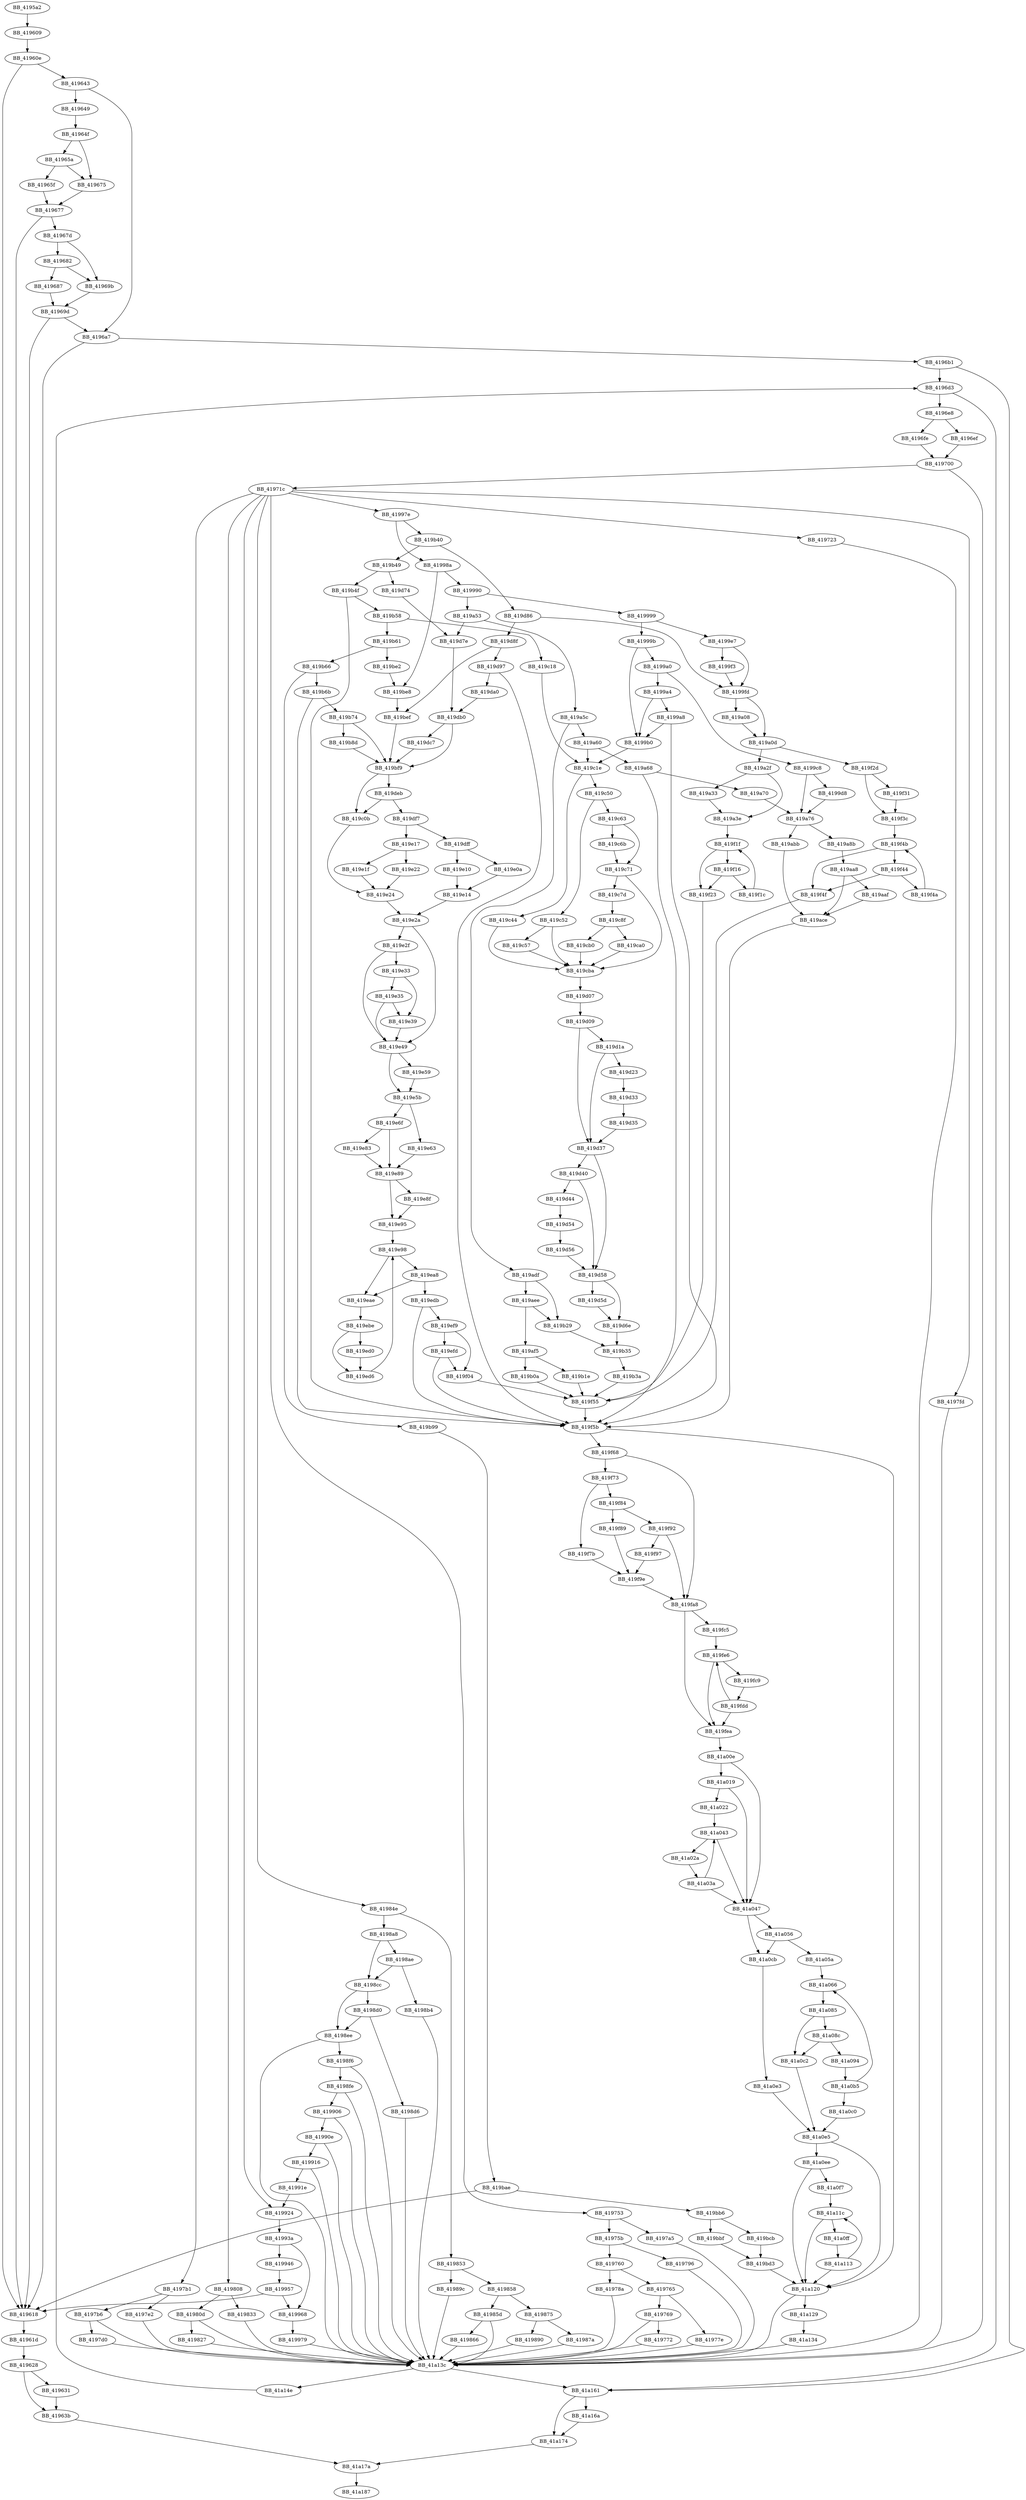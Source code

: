 DiGraph __output_l{
BB_4195a2->BB_419609
BB_419609->BB_41960e
BB_41960e->BB_419618
BB_41960e->BB_419643
BB_419618->BB_41961d
BB_41961d->BB_419628
BB_419628->BB_419631
BB_419628->BB_41963b
BB_419631->BB_41963b
BB_41963b->BB_41a17a
BB_419643->BB_419649
BB_419643->BB_4196a7
BB_419649->BB_41964f
BB_41964f->BB_41965a
BB_41964f->BB_419675
BB_41965a->BB_41965f
BB_41965a->BB_419675
BB_41965f->BB_419677
BB_419675->BB_419677
BB_419677->BB_419618
BB_419677->BB_41967d
BB_41967d->BB_419682
BB_41967d->BB_41969b
BB_419682->BB_419687
BB_419682->BB_41969b
BB_419687->BB_41969d
BB_41969b->BB_41969d
BB_41969d->BB_419618
BB_41969d->BB_4196a7
BB_4196a7->BB_419618
BB_4196a7->BB_4196b1
BB_4196b1->BB_4196d3
BB_4196b1->BB_41a161
BB_4196d3->BB_4196e8
BB_4196d3->BB_41a161
BB_4196e8->BB_4196ef
BB_4196e8->BB_4196fe
BB_4196ef->BB_419700
BB_4196fe->BB_419700
BB_419700->BB_41971c
BB_419700->BB_41a13c
BB_41971c->BB_419723
BB_41971c->BB_419753
BB_41971c->BB_4197b1
BB_41971c->BB_4197fd
BB_41971c->BB_419808
BB_41971c->BB_41984e
BB_41971c->BB_419924
BB_41971c->BB_41997e
BB_419723->BB_41a13c
BB_419753->BB_41975b
BB_419753->BB_4197a5
BB_41975b->BB_419760
BB_41975b->BB_419796
BB_419760->BB_419765
BB_419760->BB_41978a
BB_419765->BB_419769
BB_419765->BB_41977e
BB_419769->BB_419772
BB_419769->BB_41a13c
BB_419772->BB_41a13c
BB_41977e->BB_41a13c
BB_41978a->BB_41a13c
BB_419796->BB_41a13c
BB_4197a5->BB_41a13c
BB_4197b1->BB_4197b6
BB_4197b1->BB_4197e2
BB_4197b6->BB_4197d0
BB_4197b6->BB_41a13c
BB_4197d0->BB_41a13c
BB_4197e2->BB_41a13c
BB_4197fd->BB_41a13c
BB_419808->BB_41980d
BB_419808->BB_419833
BB_41980d->BB_419827
BB_41980d->BB_41a13c
BB_419827->BB_41a13c
BB_419833->BB_41a13c
BB_41984e->BB_419853
BB_41984e->BB_4198a8
BB_419853->BB_419858
BB_419853->BB_41989c
BB_419858->BB_41985d
BB_419858->BB_419875
BB_41985d->BB_419866
BB_41985d->BB_41a13c
BB_419866->BB_41a13c
BB_419875->BB_41987a
BB_419875->BB_419890
BB_41987a->BB_41a13c
BB_419890->BB_41a13c
BB_41989c->BB_41a13c
BB_4198a8->BB_4198ae
BB_4198a8->BB_4198cc
BB_4198ae->BB_4198b4
BB_4198ae->BB_4198cc
BB_4198b4->BB_41a13c
BB_4198cc->BB_4198d0
BB_4198cc->BB_4198ee
BB_4198d0->BB_4198d6
BB_4198d0->BB_4198ee
BB_4198d6->BB_41a13c
BB_4198ee->BB_4198f6
BB_4198ee->BB_41a13c
BB_4198f6->BB_4198fe
BB_4198f6->BB_41a13c
BB_4198fe->BB_419906
BB_4198fe->BB_41a13c
BB_419906->BB_41990e
BB_419906->BB_41a13c
BB_41990e->BB_419916
BB_41990e->BB_41a13c
BB_419916->BB_41991e
BB_419916->BB_41a13c
BB_41991e->BB_419924
BB_419924->BB_41993a
BB_41993a->BB_419946
BB_41993a->BB_419968
BB_419946->BB_419957
BB_419957->BB_419618
BB_419957->BB_419968
BB_419968->BB_419979
BB_419979->BB_41a13c
BB_41997e->BB_41998a
BB_41997e->BB_419b40
BB_41998a->BB_419990
BB_41998a->BB_419be8
BB_419990->BB_419999
BB_419990->BB_419a53
BB_419999->BB_41999b
BB_419999->BB_4199e7
BB_41999b->BB_4199a0
BB_41999b->BB_4199b0
BB_4199a0->BB_4199a4
BB_4199a0->BB_4199c8
BB_4199a4->BB_4199a8
BB_4199a4->BB_4199b0
BB_4199a8->BB_4199b0
BB_4199a8->BB_419f5b
BB_4199b0->BB_419c1e
BB_4199c8->BB_4199d8
BB_4199c8->BB_419a76
BB_4199d8->BB_419a76
BB_4199e7->BB_4199f3
BB_4199e7->BB_4199fd
BB_4199f3->BB_4199fd
BB_4199fd->BB_419a08
BB_4199fd->BB_419a0d
BB_419a08->BB_419a0d
BB_419a0d->BB_419a2f
BB_419a0d->BB_419f2d
BB_419a2f->BB_419a33
BB_419a2f->BB_419a3e
BB_419a33->BB_419a3e
BB_419a3e->BB_419f1f
BB_419a53->BB_419a5c
BB_419a53->BB_419d7e
BB_419a5c->BB_419a60
BB_419a5c->BB_419adf
BB_419a60->BB_419a68
BB_419a60->BB_419c1e
BB_419a68->BB_419a70
BB_419a68->BB_419f5b
BB_419a70->BB_419a76
BB_419a76->BB_419a8b
BB_419a76->BB_419abb
BB_419a8b->BB_419aa8
BB_419aa8->BB_419aaf
BB_419aa8->BB_419ace
BB_419aaf->BB_419ace
BB_419abb->BB_419ace
BB_419ace->BB_419f5b
BB_419adf->BB_419aee
BB_419adf->BB_419b29
BB_419aee->BB_419af5
BB_419aee->BB_419b29
BB_419af5->BB_419b0a
BB_419af5->BB_419b1e
BB_419b0a->BB_419f55
BB_419b1e->BB_419f55
BB_419b29->BB_419b35
BB_419b35->BB_419b3a
BB_419b3a->BB_419f55
BB_419b40->BB_419b49
BB_419b40->BB_419d86
BB_419b49->BB_419b4f
BB_419b49->BB_419d74
BB_419b4f->BB_419b58
BB_419b4f->BB_419f5b
BB_419b58->BB_419b61
BB_419b58->BB_419c18
BB_419b61->BB_419b66
BB_419b61->BB_419be2
BB_419b66->BB_419b6b
BB_419b66->BB_419b99
BB_419b6b->BB_419b74
BB_419b6b->BB_419f5b
BB_419b74->BB_419b8d
BB_419b74->BB_419bf9
BB_419b8d->BB_419bf9
BB_419b99->BB_419bae
BB_419bae->BB_419618
BB_419bae->BB_419bb6
BB_419bb6->BB_419bbf
BB_419bb6->BB_419bcb
BB_419bbf->BB_419bd3
BB_419bcb->BB_419bd3
BB_419bd3->BB_41a120
BB_419be2->BB_419be8
BB_419be8->BB_419bef
BB_419bef->BB_419bf9
BB_419bf9->BB_419c0b
BB_419bf9->BB_419deb
BB_419c0b->BB_419e24
BB_419c18->BB_419c1e
BB_419c1e->BB_419c44
BB_419c1e->BB_419c50
BB_419c44->BB_419cba
BB_419c50->BB_419c52
BB_419c50->BB_419c63
BB_419c52->BB_419c57
BB_419c52->BB_419cba
BB_419c57->BB_419cba
BB_419c63->BB_419c6b
BB_419c63->BB_419c71
BB_419c6b->BB_419c71
BB_419c71->BB_419c7d
BB_419c71->BB_419cba
BB_419c7d->BB_419c8f
BB_419c8f->BB_419ca0
BB_419c8f->BB_419cb0
BB_419ca0->BB_419cba
BB_419cb0->BB_419cba
BB_419cba->BB_419d07
BB_419d07->BB_419d09
BB_419d09->BB_419d1a
BB_419d09->BB_419d37
BB_419d1a->BB_419d23
BB_419d1a->BB_419d37
BB_419d23->BB_419d33
BB_419d33->BB_419d35
BB_419d35->BB_419d37
BB_419d37->BB_419d40
BB_419d37->BB_419d58
BB_419d40->BB_419d44
BB_419d40->BB_419d58
BB_419d44->BB_419d54
BB_419d54->BB_419d56
BB_419d56->BB_419d58
BB_419d58->BB_419d5d
BB_419d58->BB_419d6e
BB_419d5d->BB_419d6e
BB_419d6e->BB_419b35
BB_419d74->BB_419d7e
BB_419d7e->BB_419db0
BB_419d86->BB_4199fd
BB_419d86->BB_419d8f
BB_419d8f->BB_419bef
BB_419d8f->BB_419d97
BB_419d97->BB_419da0
BB_419d97->BB_419f5b
BB_419da0->BB_419db0
BB_419db0->BB_419bf9
BB_419db0->BB_419dc7
BB_419dc7->BB_419bf9
BB_419deb->BB_419c0b
BB_419deb->BB_419df7
BB_419df7->BB_419dff
BB_419df7->BB_419e17
BB_419dff->BB_419e0a
BB_419dff->BB_419e10
BB_419e0a->BB_419e14
BB_419e10->BB_419e14
BB_419e14->BB_419e2a
BB_419e17->BB_419e1f
BB_419e17->BB_419e22
BB_419e1f->BB_419e24
BB_419e22->BB_419e24
BB_419e24->BB_419e2a
BB_419e2a->BB_419e2f
BB_419e2a->BB_419e49
BB_419e2f->BB_419e33
BB_419e2f->BB_419e49
BB_419e33->BB_419e35
BB_419e33->BB_419e39
BB_419e35->BB_419e39
BB_419e35->BB_419e49
BB_419e39->BB_419e49
BB_419e49->BB_419e59
BB_419e49->BB_419e5b
BB_419e59->BB_419e5b
BB_419e5b->BB_419e63
BB_419e5b->BB_419e6f
BB_419e63->BB_419e89
BB_419e6f->BB_419e83
BB_419e6f->BB_419e89
BB_419e83->BB_419e89
BB_419e89->BB_419e8f
BB_419e89->BB_419e95
BB_419e8f->BB_419e95
BB_419e95->BB_419e98
BB_419e98->BB_419ea8
BB_419e98->BB_419eae
BB_419ea8->BB_419eae
BB_419ea8->BB_419edb
BB_419eae->BB_419ebe
BB_419ebe->BB_419ed0
BB_419ebe->BB_419ed6
BB_419ed0->BB_419ed6
BB_419ed6->BB_419e98
BB_419edb->BB_419ef9
BB_419edb->BB_419f5b
BB_419ef9->BB_419efd
BB_419ef9->BB_419f04
BB_419efd->BB_419f04
BB_419efd->BB_419f5b
BB_419f04->BB_419f55
BB_419f16->BB_419f1c
BB_419f16->BB_419f23
BB_419f1c->BB_419f1f
BB_419f1f->BB_419f16
BB_419f1f->BB_419f23
BB_419f23->BB_419f55
BB_419f2d->BB_419f31
BB_419f2d->BB_419f3c
BB_419f31->BB_419f3c
BB_419f3c->BB_419f4b
BB_419f44->BB_419f4a
BB_419f44->BB_419f4f
BB_419f4a->BB_419f4b
BB_419f4b->BB_419f44
BB_419f4b->BB_419f4f
BB_419f4f->BB_419f55
BB_419f55->BB_419f5b
BB_419f5b->BB_419f68
BB_419f5b->BB_41a120
BB_419f68->BB_419f73
BB_419f68->BB_419fa8
BB_419f73->BB_419f7b
BB_419f73->BB_419f84
BB_419f7b->BB_419f9e
BB_419f84->BB_419f89
BB_419f84->BB_419f92
BB_419f89->BB_419f9e
BB_419f92->BB_419f97
BB_419f92->BB_419fa8
BB_419f97->BB_419f9e
BB_419f9e->BB_419fa8
BB_419fa8->BB_419fc5
BB_419fa8->BB_419fea
BB_419fc5->BB_419fe6
BB_419fc9->BB_419fdd
BB_419fdd->BB_419fe6
BB_419fdd->BB_419fea
BB_419fe6->BB_419fc9
BB_419fe6->BB_419fea
BB_419fea->BB_41a00e
BB_41a00e->BB_41a019
BB_41a00e->BB_41a047
BB_41a019->BB_41a022
BB_41a019->BB_41a047
BB_41a022->BB_41a043
BB_41a02a->BB_41a03a
BB_41a03a->BB_41a043
BB_41a03a->BB_41a047
BB_41a043->BB_41a02a
BB_41a043->BB_41a047
BB_41a047->BB_41a056
BB_41a047->BB_41a0cb
BB_41a056->BB_41a05a
BB_41a056->BB_41a0cb
BB_41a05a->BB_41a066
BB_41a066->BB_41a085
BB_41a085->BB_41a08c
BB_41a085->BB_41a0c2
BB_41a08c->BB_41a094
BB_41a08c->BB_41a0c2
BB_41a094->BB_41a0b5
BB_41a0b5->BB_41a066
BB_41a0b5->BB_41a0c0
BB_41a0c0->BB_41a0e5
BB_41a0c2->BB_41a0e5
BB_41a0cb->BB_41a0e3
BB_41a0e3->BB_41a0e5
BB_41a0e5->BB_41a0ee
BB_41a0e5->BB_41a120
BB_41a0ee->BB_41a0f7
BB_41a0ee->BB_41a120
BB_41a0f7->BB_41a11c
BB_41a0ff->BB_41a113
BB_41a113->BB_41a11c
BB_41a113->BB_41a120
BB_41a11c->BB_41a0ff
BB_41a11c->BB_41a120
BB_41a120->BB_41a129
BB_41a120->BB_41a13c
BB_41a129->BB_41a134
BB_41a134->BB_41a13c
BB_41a13c->BB_41a14e
BB_41a13c->BB_41a161
BB_41a14e->BB_4196d3
BB_41a161->BB_41a16a
BB_41a161->BB_41a174
BB_41a16a->BB_41a174
BB_41a174->BB_41a17a
BB_41a17a->BB_41a187
}
